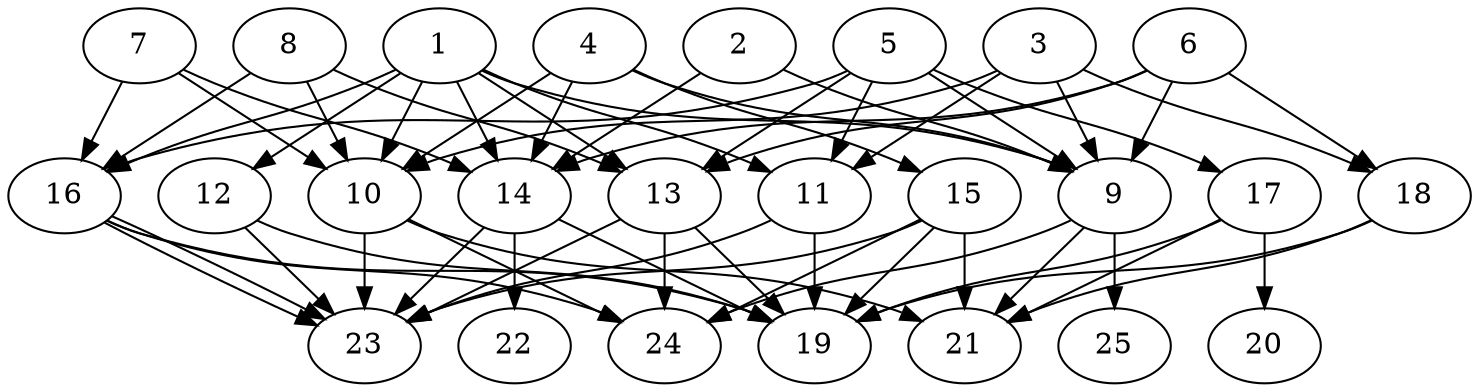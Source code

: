 // DAG automatically generated by daggen at Thu Oct  3 14:00:39 2019
// ./daggen --dot -n 25 --ccr 0.5 --fat 0.7 --regular 0.7 --density 0.9 --mindata 5242880 --maxdata 52428800 
digraph G {
  1 [size="44279808", alpha="0.13", expect_size="22139904"] 
  1 -> 9 [size ="22139904"]
  1 -> 10 [size ="22139904"]
  1 -> 11 [size ="22139904"]
  1 -> 12 [size ="22139904"]
  1 -> 13 [size ="22139904"]
  1 -> 14 [size ="22139904"]
  1 -> 16 [size ="22139904"]
  2 [size="50100224", alpha="0.14", expect_size="25050112"] 
  2 -> 9 [size ="25050112"]
  2 -> 14 [size ="25050112"]
  3 [size="60954624", alpha="0.14", expect_size="30477312"] 
  3 -> 9 [size ="30477312"]
  3 -> 10 [size ="30477312"]
  3 -> 11 [size ="30477312"]
  3 -> 18 [size ="30477312"]
  4 [size="81027072", alpha="0.14", expect_size="40513536"] 
  4 -> 9 [size ="40513536"]
  4 -> 10 [size ="40513536"]
  4 -> 14 [size ="40513536"]
  4 -> 15 [size ="40513536"]
  5 [size="102268928", alpha="0.15", expect_size="51134464"] 
  5 -> 9 [size ="51134464"]
  5 -> 11 [size ="51134464"]
  5 -> 13 [size ="51134464"]
  5 -> 16 [size ="51134464"]
  5 -> 17 [size ="51134464"]
  6 [size="92964864", alpha="0.03", expect_size="46482432"] 
  6 -> 9 [size ="46482432"]
  6 -> 13 [size ="46482432"]
  6 -> 14 [size ="46482432"]
  6 -> 18 [size ="46482432"]
  7 [size="35524608", alpha="0.15", expect_size="17762304"] 
  7 -> 10 [size ="17762304"]
  7 -> 14 [size ="17762304"]
  7 -> 16 [size ="17762304"]
  8 [size="54333440", alpha="0.14", expect_size="27166720"] 
  8 -> 10 [size ="27166720"]
  8 -> 13 [size ="27166720"]
  8 -> 16 [size ="27166720"]
  9 [size="74129408", alpha="0.17", expect_size="37064704"] 
  9 -> 21 [size ="37064704"]
  9 -> 24 [size ="37064704"]
  9 -> 25 [size ="37064704"]
  10 [size="42358784", alpha="0.13", expect_size="21179392"] 
  10 -> 21 [size ="21179392"]
  10 -> 23 [size ="21179392"]
  10 -> 24 [size ="21179392"]
  11 [size="67047424", alpha="0.00", expect_size="33523712"] 
  11 -> 19 [size ="33523712"]
  11 -> 23 [size ="33523712"]
  12 [size="35979264", alpha="0.10", expect_size="17989632"] 
  12 -> 19 [size ="17989632"]
  12 -> 23 [size ="17989632"]
  13 [size="100583424", alpha="0.07", expect_size="50291712"] 
  13 -> 19 [size ="50291712"]
  13 -> 23 [size ="50291712"]
  13 -> 24 [size ="50291712"]
  14 [size="72132608", alpha="0.14", expect_size="36066304"] 
  14 -> 19 [size ="36066304"]
  14 -> 22 [size ="36066304"]
  14 -> 23 [size ="36066304"]
  15 [size="43012096", alpha="0.03", expect_size="21506048"] 
  15 -> 19 [size ="21506048"]
  15 -> 21 [size ="21506048"]
  15 -> 23 [size ="21506048"]
  15 -> 24 [size ="21506048"]
  16 [size="21395456", alpha="0.12", expect_size="10697728"] 
  16 -> 19 [size ="10697728"]
  16 -> 23 [size ="10697728"]
  16 -> 23 [size ="10697728"]
  16 -> 24 [size ="10697728"]
  17 [size="35092480", alpha="0.06", expect_size="17546240"] 
  17 -> 19 [size ="17546240"]
  17 -> 20 [size ="17546240"]
  17 -> 21 [size ="17546240"]
  18 [size="12218368", alpha="0.07", expect_size="6109184"] 
  18 -> 19 [size ="6109184"]
  18 -> 21 [size ="6109184"]
  19 [size="77606912", alpha="0.02", expect_size="38803456"] 
  20 [size="64802816", alpha="0.06", expect_size="32401408"] 
  21 [size="34117632", alpha="0.17", expect_size="17058816"] 
  22 [size="36149248", alpha="0.17", expect_size="18074624"] 
  23 [size="83945472", alpha="0.07", expect_size="41972736"] 
  24 [size="22867968", alpha="0.12", expect_size="11433984"] 
  25 [size="88793088", alpha="0.17", expect_size="44396544"] 
}
